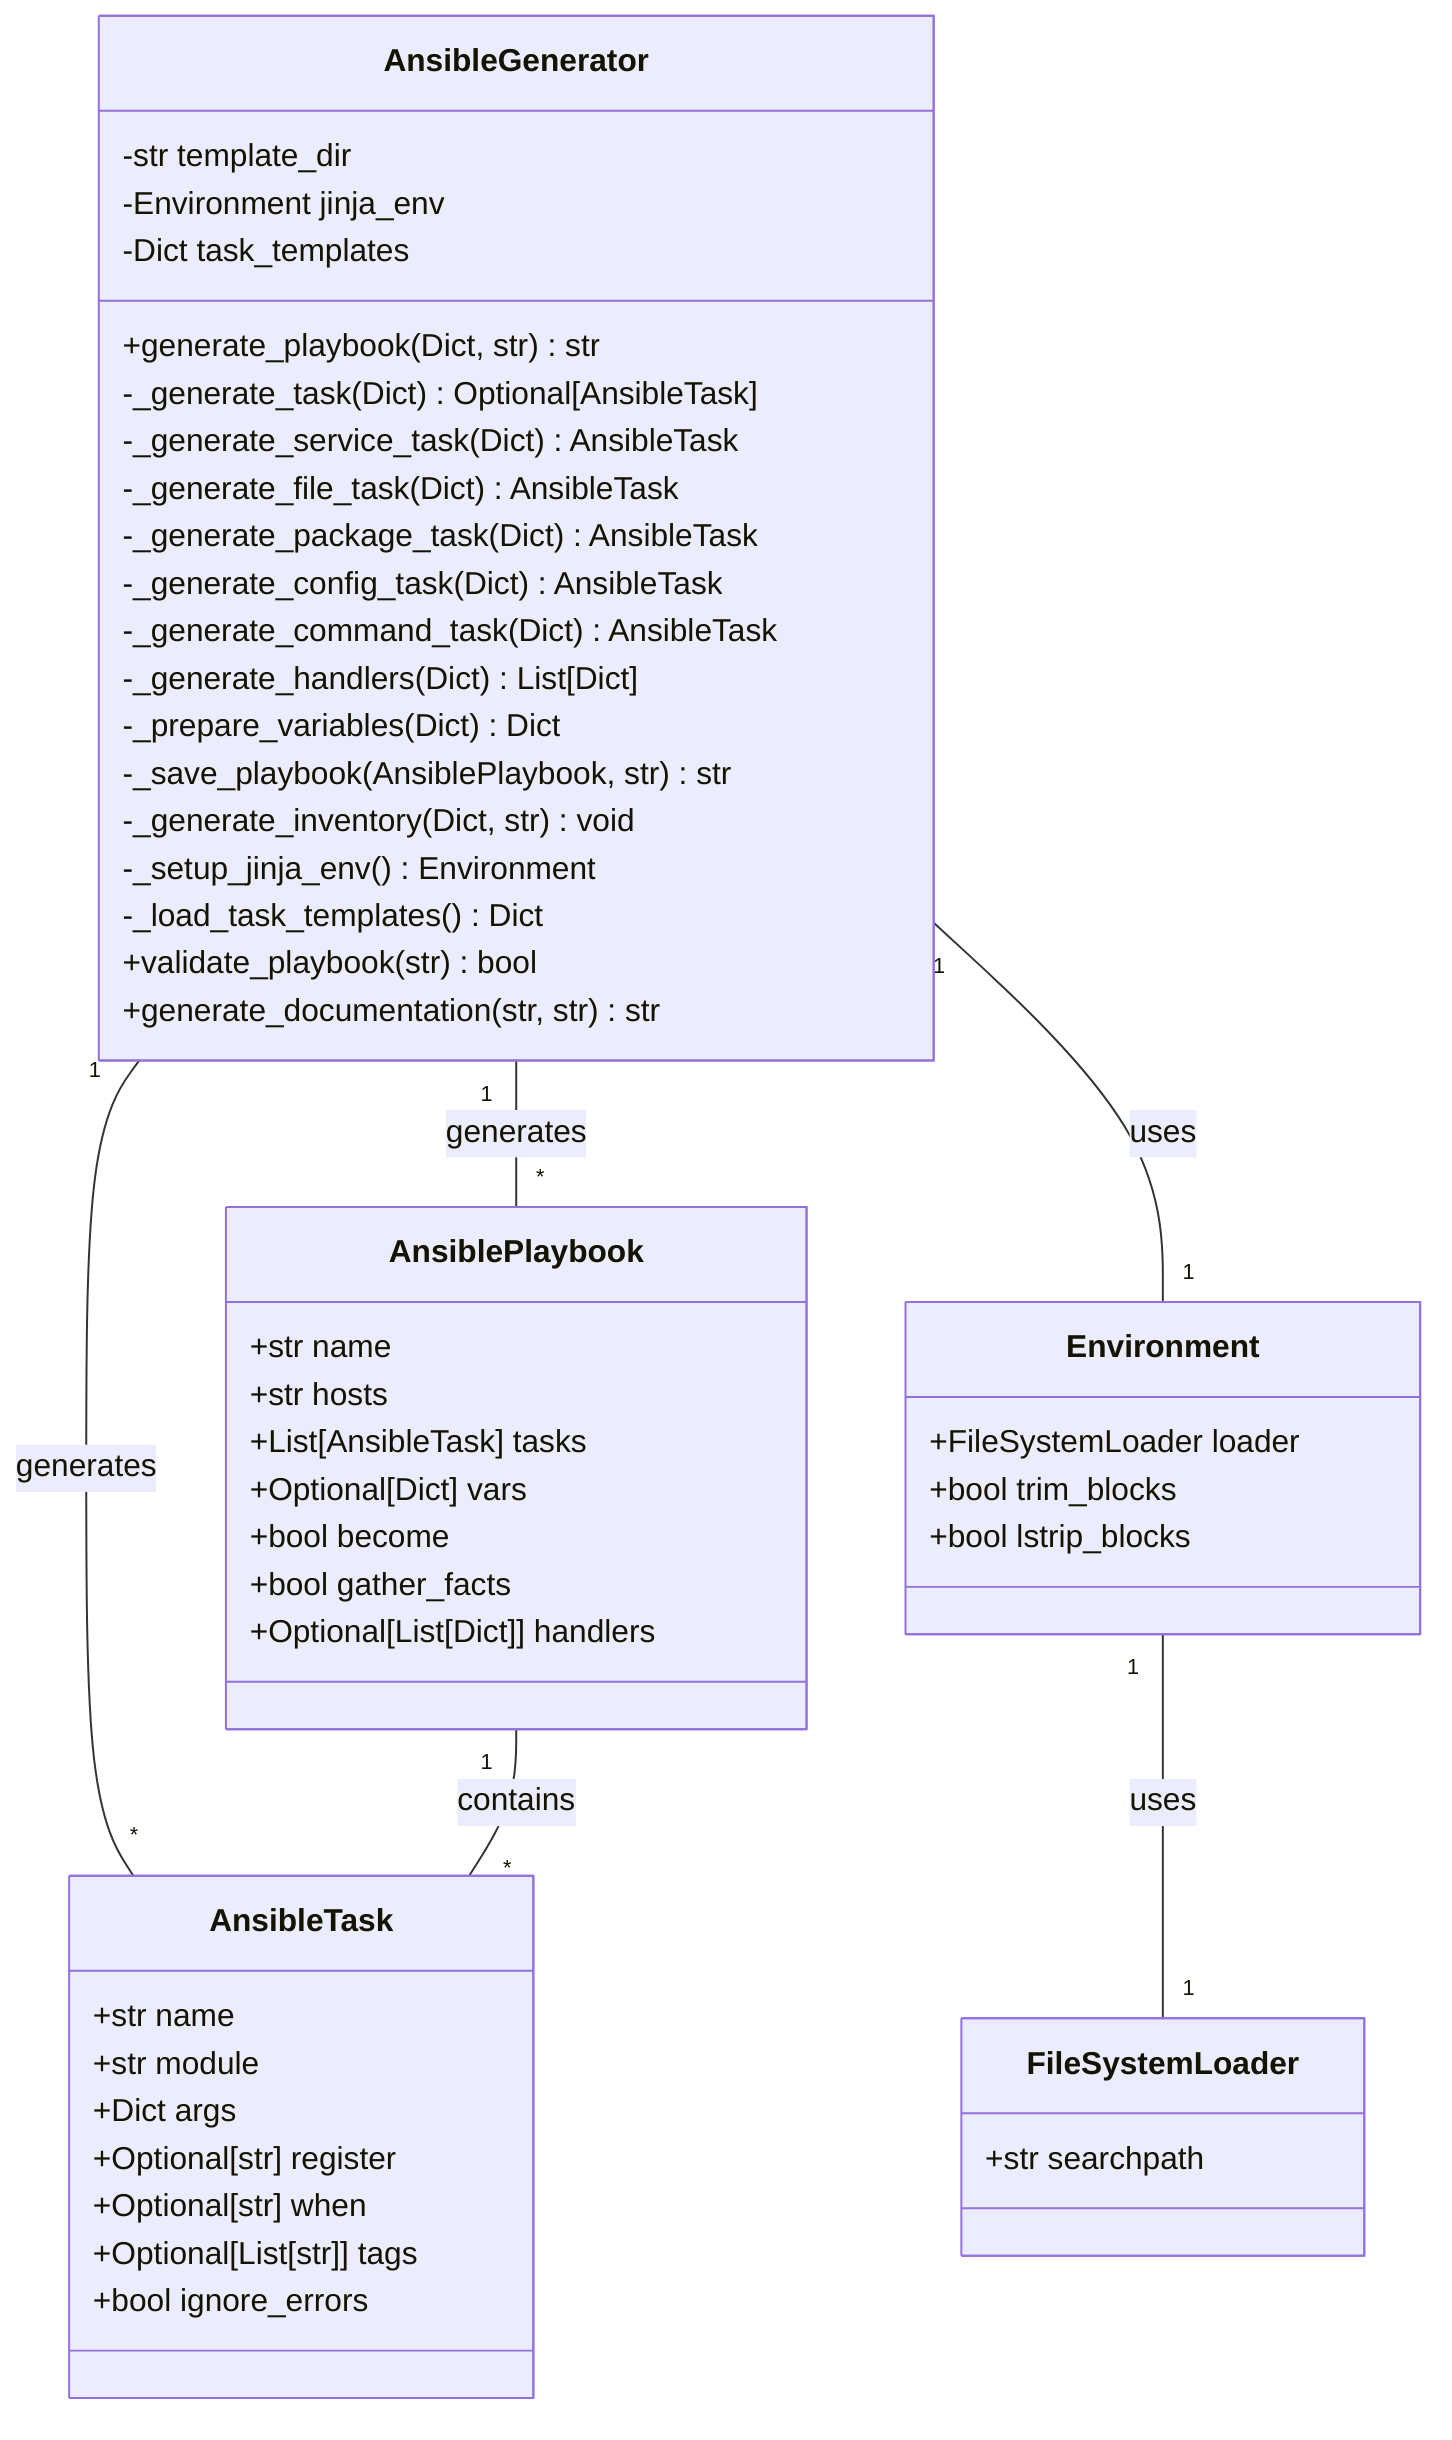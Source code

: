 classDiagram
    class AnsibleTask {
        +str name
        +str module
        +Dict args
        +Optional[str] register
        +Optional[str] when
        +Optional[List[str]] tags
        +bool ignore_errors
    }

    class AnsiblePlaybook {
        +str name
        +str hosts
        +List[AnsibleTask] tasks
        +Optional[Dict] vars
        +bool become
        +bool gather_facts
        +Optional[List[Dict]] handlers
    }

    class AnsibleGenerator {
        -str template_dir
        -Environment jinja_env
        -Dict task_templates
        +generate_playbook(Dict, str) str
        -_generate_task(Dict) Optional[AnsibleTask]
        -_generate_service_task(Dict) AnsibleTask
        -_generate_file_task(Dict) AnsibleTask
        -_generate_package_task(Dict) AnsibleTask
        -_generate_config_task(Dict) AnsibleTask
        -_generate_command_task(Dict) AnsibleTask
        -_generate_handlers(Dict) List[Dict]
        -_prepare_variables(Dict) Dict
        -_save_playbook(AnsiblePlaybook, str) str
        -_generate_inventory(Dict, str) void
        -_setup_jinja_env() Environment
        -_load_task_templates() Dict
        +validate_playbook(str) bool
        +generate_documentation(str, str) str
    }

    class Environment {
        +FileSystemLoader loader
        +bool trim_blocks
        +bool lstrip_blocks
    }

    class FileSystemLoader {
        +str searchpath
    }

    AnsibleGenerator "1" -- "*" AnsibleTask : generates
    AnsibleGenerator "1" -- "*" AnsiblePlaybook : generates
    AnsibleGenerator "1" -- "1" Environment : uses
    Environment "1" -- "1" FileSystemLoader : uses
    AnsiblePlaybook "1" -- "*" AnsibleTask : contains